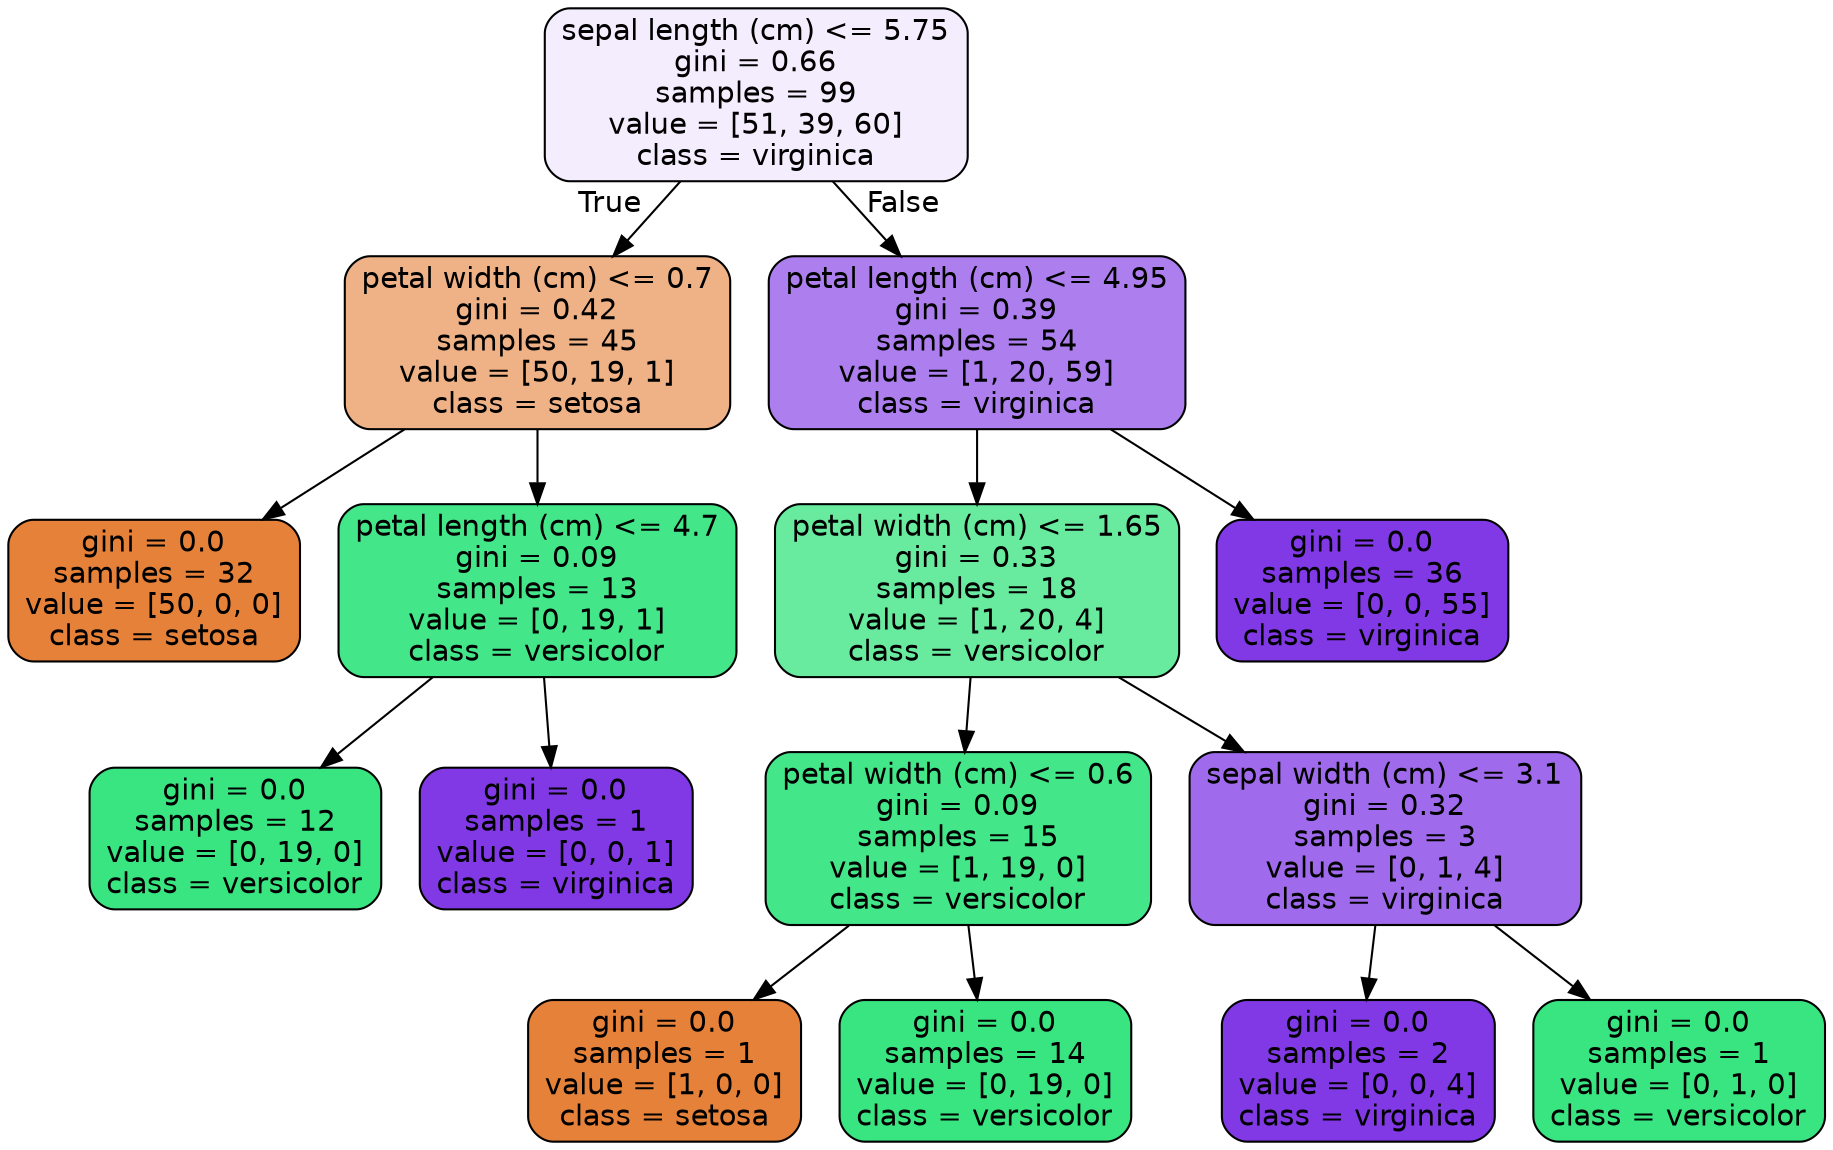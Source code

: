 digraph Tree {
node [shape=box, style="filled, rounded", color="black", fontname=helvetica] ;
edge [fontname=helvetica] ;
0 [label="sepal length (cm) <= 5.75\ngini = 0.66\nsamples = 99\nvalue = [51, 39, 60]\nclass = virginica", fillcolor="#f4edfd"] ;
1 [label="petal width (cm) <= 0.7\ngini = 0.42\nsamples = 45\nvalue = [50, 19, 1]\nclass = setosa", fillcolor="#efb287"] ;
0 -> 1 [labeldistance=2.5, labelangle=45, headlabel="True"] ;
2 [label="gini = 0.0\nsamples = 32\nvalue = [50, 0, 0]\nclass = setosa", fillcolor="#e58139"] ;
1 -> 2 ;
3 [label="petal length (cm) <= 4.7\ngini = 0.09\nsamples = 13\nvalue = [0, 19, 1]\nclass = versicolor", fillcolor="#43e688"] ;
1 -> 3 ;
4 [label="gini = 0.0\nsamples = 12\nvalue = [0, 19, 0]\nclass = versicolor", fillcolor="#39e581"] ;
3 -> 4 ;
5 [label="gini = 0.0\nsamples = 1\nvalue = [0, 0, 1]\nclass = virginica", fillcolor="#8139e5"] ;
3 -> 5 ;
6 [label="petal length (cm) <= 4.95\ngini = 0.39\nsamples = 54\nvalue = [1, 20, 59]\nclass = virginica", fillcolor="#ad7eee"] ;
0 -> 6 [labeldistance=2.5, labelangle=-45, headlabel="False"] ;
7 [label="petal width (cm) <= 1.65\ngini = 0.33\nsamples = 18\nvalue = [1, 20, 4]\nclass = versicolor", fillcolor="#68eb9f"] ;
6 -> 7 ;
8 [label="petal width (cm) <= 0.6\ngini = 0.09\nsamples = 15\nvalue = [1, 19, 0]\nclass = versicolor", fillcolor="#43e688"] ;
7 -> 8 ;
9 [label="gini = 0.0\nsamples = 1\nvalue = [1, 0, 0]\nclass = setosa", fillcolor="#e58139"] ;
8 -> 9 ;
10 [label="gini = 0.0\nsamples = 14\nvalue = [0, 19, 0]\nclass = versicolor", fillcolor="#39e581"] ;
8 -> 10 ;
11 [label="sepal width (cm) <= 3.1\ngini = 0.32\nsamples = 3\nvalue = [0, 1, 4]\nclass = virginica", fillcolor="#a06aec"] ;
7 -> 11 ;
12 [label="gini = 0.0\nsamples = 2\nvalue = [0, 0, 4]\nclass = virginica", fillcolor="#8139e5"] ;
11 -> 12 ;
13 [label="gini = 0.0\nsamples = 1\nvalue = [0, 1, 0]\nclass = versicolor", fillcolor="#39e581"] ;
11 -> 13 ;
14 [label="gini = 0.0\nsamples = 36\nvalue = [0, 0, 55]\nclass = virginica", fillcolor="#8139e5"] ;
6 -> 14 ;
}